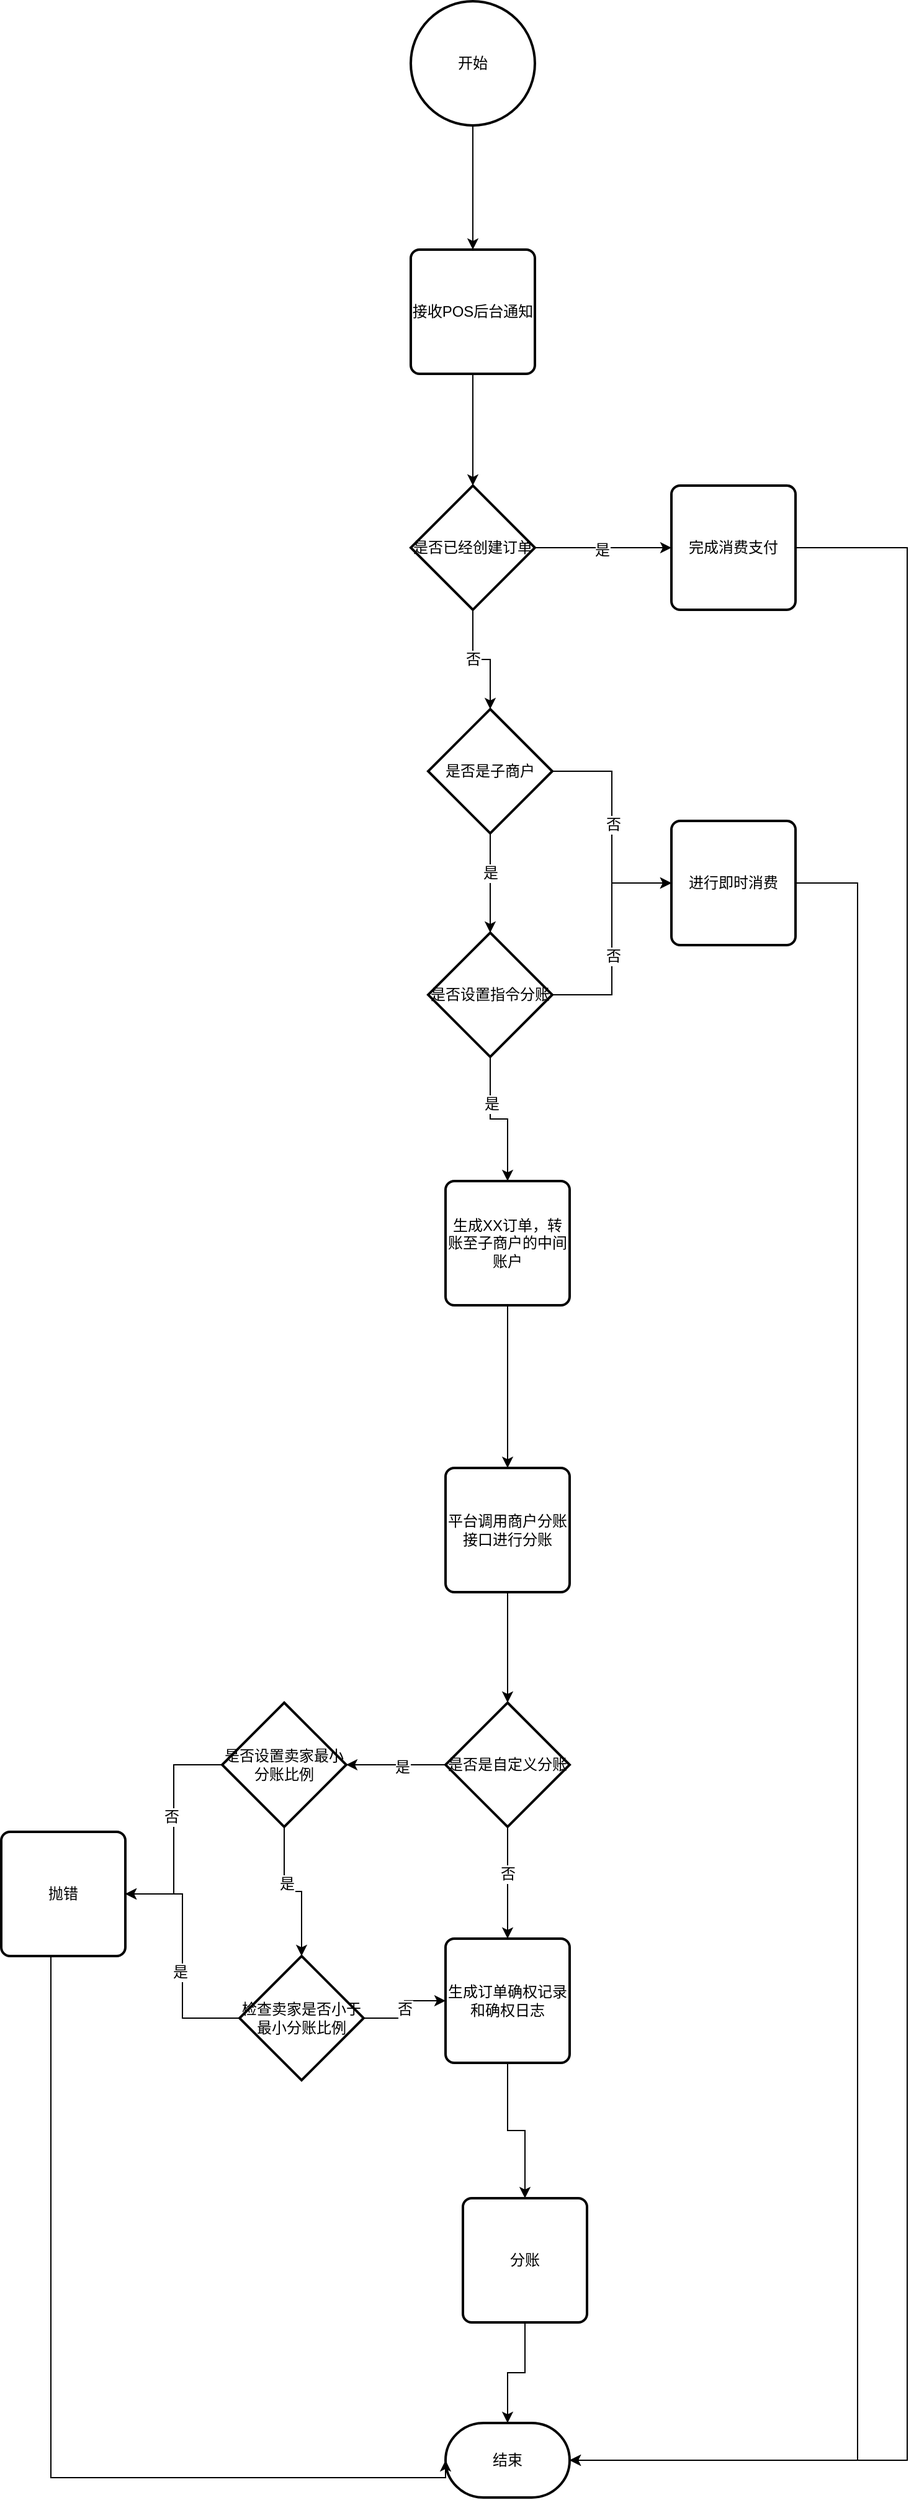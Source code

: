 <mxfile version="11.3.0" type="github" pages="2"><diagram id="bmqmp_pYzf0cV4af58_C" name="Page-1"><mxGraphModel dx="1172" dy="1769" grid="1" gridSize="10" guides="1" tooltips="1" connect="1" arrows="1" fold="1" page="1" pageScale="1" pageWidth="827" pageHeight="1169" math="0" shadow="0"><root><mxCell id="0"/><mxCell id="1" parent="0"/><mxCell id="V3aKViOMNTHxK26wibIm-5" style="edgeStyle=orthogonalEdgeStyle;rounded=0;orthogonalLoop=1;jettySize=auto;html=1;entryX=0.5;entryY=0;entryDx=0;entryDy=0;entryPerimeter=0;" edge="1" parent="1" source="V3aKViOMNTHxK26wibIm-2" target="V3aKViOMNTHxK26wibIm-4"><mxGeometry relative="1" as="geometry"/></mxCell><mxCell id="V3aKViOMNTHxK26wibIm-2" value="接收POS后台通知" style="rounded=1;whiteSpace=wrap;html=1;absoluteArcSize=1;arcSize=14;strokeWidth=2;" vertex="1" parent="1"><mxGeometry x="630" y="150" width="100" height="100" as="geometry"/></mxCell><mxCell id="V3aKViOMNTHxK26wibIm-7" style="edgeStyle=orthogonalEdgeStyle;rounded=0;orthogonalLoop=1;jettySize=auto;html=1;entryX=0;entryY=0.5;entryDx=0;entryDy=0;" edge="1" parent="1" source="V3aKViOMNTHxK26wibIm-4" target="V3aKViOMNTHxK26wibIm-6"><mxGeometry relative="1" as="geometry"/></mxCell><mxCell id="V3aKViOMNTHxK26wibIm-8" value="是" style="text;html=1;resizable=0;points=[];align=center;verticalAlign=middle;labelBackgroundColor=#ffffff;" vertex="1" connectable="0" parent="V3aKViOMNTHxK26wibIm-7"><mxGeometry x="-0.021" y="-2" relative="1" as="geometry"><mxPoint as="offset"/></mxGeometry></mxCell><mxCell id="V3aKViOMNTHxK26wibIm-10" value="" style="edgeStyle=orthogonalEdgeStyle;rounded=0;orthogonalLoop=1;jettySize=auto;html=1;" edge="1" parent="1" source="V3aKViOMNTHxK26wibIm-4" target="V3aKViOMNTHxK26wibIm-9"><mxGeometry relative="1" as="geometry"/></mxCell><mxCell id="V3aKViOMNTHxK26wibIm-11" value="否" style="text;html=1;resizable=0;points=[];align=center;verticalAlign=middle;labelBackgroundColor=#ffffff;" vertex="1" connectable="0" parent="V3aKViOMNTHxK26wibIm-10"><mxGeometry x="-0.151" relative="1" as="geometry"><mxPoint as="offset"/></mxGeometry></mxCell><mxCell id="V3aKViOMNTHxK26wibIm-4" value="是否已经创建订单" style="strokeWidth=2;html=1;shape=mxgraph.flowchart.decision;whiteSpace=wrap;" vertex="1" parent="1"><mxGeometry x="630" y="340" width="100" height="100" as="geometry"/></mxCell><mxCell id="V3aKViOMNTHxK26wibIm-13" style="edgeStyle=orthogonalEdgeStyle;rounded=0;orthogonalLoop=1;jettySize=auto;html=1;entryX=0;entryY=0.5;entryDx=0;entryDy=0;" edge="1" parent="1" source="V3aKViOMNTHxK26wibIm-9" target="V3aKViOMNTHxK26wibIm-12"><mxGeometry relative="1" as="geometry"/></mxCell><mxCell id="V3aKViOMNTHxK26wibIm-14" value="否" style="text;html=1;resizable=0;points=[];align=center;verticalAlign=middle;labelBackgroundColor=#ffffff;" vertex="1" connectable="0" parent="V3aKViOMNTHxK26wibIm-13"><mxGeometry x="-0.021" y="1" relative="1" as="geometry"><mxPoint as="offset"/></mxGeometry></mxCell><mxCell id="V3aKViOMNTHxK26wibIm-40" value="" style="edgeStyle=orthogonalEdgeStyle;rounded=0;orthogonalLoop=1;jettySize=auto;html=1;" edge="1" parent="1" source="V3aKViOMNTHxK26wibIm-9" target="V3aKViOMNTHxK26wibIm-39"><mxGeometry relative="1" as="geometry"/></mxCell><mxCell id="V3aKViOMNTHxK26wibIm-47" value="是" style="text;html=1;resizable=0;points=[];align=center;verticalAlign=middle;labelBackgroundColor=#ffffff;" vertex="1" connectable="0" parent="V3aKViOMNTHxK26wibIm-40"><mxGeometry x="-0.2" relative="1" as="geometry"><mxPoint as="offset"/></mxGeometry></mxCell><mxCell id="V3aKViOMNTHxK26wibIm-9" value="是否是子商户" style="strokeWidth=2;html=1;shape=mxgraph.flowchart.decision;whiteSpace=wrap;" vertex="1" parent="1"><mxGeometry x="644" y="520" width="100" height="100" as="geometry"/></mxCell><mxCell id="V3aKViOMNTHxK26wibIm-42" value="" style="edgeStyle=orthogonalEdgeStyle;rounded=0;orthogonalLoop=1;jettySize=auto;html=1;entryX=0;entryY=0.5;entryDx=0;entryDy=0;" edge="1" parent="1" source="V3aKViOMNTHxK26wibIm-39" target="V3aKViOMNTHxK26wibIm-12"><mxGeometry relative="1" as="geometry"><mxPoint x="824" y="750" as="targetPoint"/></mxGeometry></mxCell><mxCell id="V3aKViOMNTHxK26wibIm-43" value="否" style="text;html=1;resizable=0;points=[];align=center;verticalAlign=middle;labelBackgroundColor=#ffffff;" vertex="1" connectable="0" parent="V3aKViOMNTHxK26wibIm-42"><mxGeometry x="-0.15" y="-1" relative="1" as="geometry"><mxPoint as="offset"/></mxGeometry></mxCell><mxCell id="V3aKViOMNTHxK26wibIm-44" style="edgeStyle=orthogonalEdgeStyle;rounded=0;orthogonalLoop=1;jettySize=auto;html=1;entryX=0.5;entryY=0;entryDx=0;entryDy=0;" edge="1" parent="1" source="V3aKViOMNTHxK26wibIm-39" target="V3aKViOMNTHxK26wibIm-16"><mxGeometry relative="1" as="geometry"/></mxCell><mxCell id="V3aKViOMNTHxK26wibIm-48" value="是" style="text;html=1;resizable=0;points=[];align=center;verticalAlign=middle;labelBackgroundColor=#ffffff;" vertex="1" connectable="0" parent="V3aKViOMNTHxK26wibIm-44"><mxGeometry x="-0.333" y="1" relative="1" as="geometry"><mxPoint as="offset"/></mxGeometry></mxCell><mxCell id="V3aKViOMNTHxK26wibIm-39" value="是否设置指令分账" style="strokeWidth=2;html=1;shape=mxgraph.flowchart.decision;whiteSpace=wrap;" vertex="1" parent="1"><mxGeometry x="644" y="700" width="100" height="100" as="geometry"/></mxCell><mxCell id="V3aKViOMNTHxK26wibIm-24" style="edgeStyle=orthogonalEdgeStyle;rounded=0;orthogonalLoop=1;jettySize=auto;html=1;entryX=1;entryY=0.5;entryDx=0;entryDy=0;entryPerimeter=0;exitX=1;exitY=0.5;exitDx=0;exitDy=0;" edge="1" parent="1" source="V3aKViOMNTHxK26wibIm-6" target="V3aKViOMNTHxK26wibIm-22"><mxGeometry relative="1" as="geometry"><Array as="points"><mxPoint x="954" y="390"/><mxPoint x="1030" y="390"/><mxPoint x="1030" y="1930"/></Array></mxGeometry></mxCell><mxCell id="V3aKViOMNTHxK26wibIm-6" value="完成消费支付" style="rounded=1;whiteSpace=wrap;html=1;absoluteArcSize=1;arcSize=14;strokeWidth=2;" vertex="1" parent="1"><mxGeometry x="840" y="340" width="100" height="100" as="geometry"/></mxCell><mxCell id="V3aKViOMNTHxK26wibIm-25" style="edgeStyle=orthogonalEdgeStyle;rounded=0;orthogonalLoop=1;jettySize=auto;html=1;entryX=1;entryY=0.5;entryDx=0;entryDy=0;entryPerimeter=0;exitX=1;exitY=0.5;exitDx=0;exitDy=0;" edge="1" parent="1" source="V3aKViOMNTHxK26wibIm-12" target="V3aKViOMNTHxK26wibIm-22"><mxGeometry relative="1" as="geometry"><Array as="points"><mxPoint x="954" y="660"/><mxPoint x="990" y="660"/><mxPoint x="990" y="1930"/></Array></mxGeometry></mxCell><mxCell id="V3aKViOMNTHxK26wibIm-12" value="进行即时消费" style="rounded=1;whiteSpace=wrap;html=1;absoluteArcSize=1;arcSize=14;strokeWidth=2;" vertex="1" parent="1"><mxGeometry x="840" y="610" width="100" height="100" as="geometry"/></mxCell><mxCell id="V3aKViOMNTHxK26wibIm-20" value="" style="edgeStyle=orthogonalEdgeStyle;rounded=0;orthogonalLoop=1;jettySize=auto;html=1;" edge="1" parent="1" source="V3aKViOMNTHxK26wibIm-16" target="V3aKViOMNTHxK26wibIm-19"><mxGeometry relative="1" as="geometry"/></mxCell><mxCell id="V3aKViOMNTHxK26wibIm-16" value="生成XX订单，转账至子商户的中间账户" style="rounded=1;whiteSpace=wrap;html=1;absoluteArcSize=1;arcSize=14;strokeWidth=2;" vertex="1" parent="1"><mxGeometry x="658" y="900" width="100" height="100" as="geometry"/></mxCell><mxCell id="V3aKViOMNTHxK26wibIm-53" style="edgeStyle=orthogonalEdgeStyle;rounded=0;orthogonalLoop=1;jettySize=auto;html=1;" edge="1" parent="1" source="V3aKViOMNTHxK26wibIm-19" target="V3aKViOMNTHxK26wibIm-51"><mxGeometry relative="1" as="geometry"/></mxCell><mxCell id="V3aKViOMNTHxK26wibIm-19" value="平台调用商户分账接口进行分账" style="rounded=1;whiteSpace=wrap;html=1;absoluteArcSize=1;arcSize=14;strokeWidth=2;" vertex="1" parent="1"><mxGeometry x="658" y="1131" width="100" height="100" as="geometry"/></mxCell><mxCell id="V3aKViOMNTHxK26wibIm-22" value="结束" style="strokeWidth=2;html=1;shape=mxgraph.flowchart.terminator;whiteSpace=wrap;" vertex="1" parent="1"><mxGeometry x="658" y="1900" width="100" height="60" as="geometry"/></mxCell><mxCell id="V3aKViOMNTHxK26wibIm-46" style="edgeStyle=orthogonalEdgeStyle;rounded=0;orthogonalLoop=1;jettySize=auto;html=1;entryX=0.5;entryY=0;entryDx=0;entryDy=0;" edge="1" parent="1" source="V3aKViOMNTHxK26wibIm-45" target="V3aKViOMNTHxK26wibIm-2"><mxGeometry relative="1" as="geometry"/></mxCell><mxCell id="V3aKViOMNTHxK26wibIm-45" value="开始" style="strokeWidth=2;html=1;shape=mxgraph.flowchart.start_2;whiteSpace=wrap;" vertex="1" parent="1"><mxGeometry x="630" y="-50" width="100" height="100" as="geometry"/></mxCell><mxCell id="V3aKViOMNTHxK26wibIm-55" value="" style="edgeStyle=orthogonalEdgeStyle;rounded=0;orthogonalLoop=1;jettySize=auto;html=1;" edge="1" parent="1" source="V3aKViOMNTHxK26wibIm-51" target="V3aKViOMNTHxK26wibIm-54"><mxGeometry relative="1" as="geometry"/></mxCell><mxCell id="V3aKViOMNTHxK26wibIm-56" value="是" style="text;html=1;resizable=0;points=[];align=center;verticalAlign=middle;labelBackgroundColor=#ffffff;" vertex="1" connectable="0" parent="V3aKViOMNTHxK26wibIm-55"><mxGeometry x="-0.125" y="2" relative="1" as="geometry"><mxPoint as="offset"/></mxGeometry></mxCell><mxCell id="V3aKViOMNTHxK26wibIm-58" style="edgeStyle=orthogonalEdgeStyle;rounded=0;orthogonalLoop=1;jettySize=auto;html=1;" edge="1" parent="1" source="V3aKViOMNTHxK26wibIm-51" target="V3aKViOMNTHxK26wibIm-57"><mxGeometry relative="1" as="geometry"/></mxCell><mxCell id="V3aKViOMNTHxK26wibIm-59" value="否" style="text;html=1;resizable=0;points=[];align=center;verticalAlign=middle;labelBackgroundColor=#ffffff;" vertex="1" connectable="0" parent="V3aKViOMNTHxK26wibIm-58"><mxGeometry x="-0.156" relative="1" as="geometry"><mxPoint as="offset"/></mxGeometry></mxCell><mxCell id="V3aKViOMNTHxK26wibIm-51" value="是否是自定义分账" style="strokeWidth=2;html=1;shape=mxgraph.flowchart.decision;whiteSpace=wrap;" vertex="1" parent="1"><mxGeometry x="658" y="1320" width="100" height="100" as="geometry"/></mxCell><mxCell id="V3aKViOMNTHxK26wibIm-64" value="" style="edgeStyle=orthogonalEdgeStyle;rounded=0;orthogonalLoop=1;jettySize=auto;html=1;entryX=1;entryY=0.5;entryDx=0;entryDy=0;" edge="1" parent="1" source="V3aKViOMNTHxK26wibIm-54" target="V3aKViOMNTHxK26wibIm-65"><mxGeometry relative="1" as="geometry"><mxPoint x="398" y="1384" as="targetPoint"/></mxGeometry></mxCell><mxCell id="V3aKViOMNTHxK26wibIm-76" value="否" style="text;html=1;resizable=0;points=[];align=center;verticalAlign=middle;labelBackgroundColor=#ffffff;" vertex="1" connectable="0" parent="V3aKViOMNTHxK26wibIm-64"><mxGeometry x="-0.11" y="-2" relative="1" as="geometry"><mxPoint as="offset"/></mxGeometry></mxCell><mxCell id="V3aKViOMNTHxK26wibIm-70" value="" style="edgeStyle=orthogonalEdgeStyle;rounded=0;orthogonalLoop=1;jettySize=auto;html=1;" edge="1" parent="1" source="V3aKViOMNTHxK26wibIm-54" target="V3aKViOMNTHxK26wibIm-69"><mxGeometry relative="1" as="geometry"/></mxCell><mxCell id="V3aKViOMNTHxK26wibIm-75" value="是" style="text;html=1;resizable=0;points=[];align=center;verticalAlign=middle;labelBackgroundColor=#ffffff;" vertex="1" connectable="0" parent="V3aKViOMNTHxK26wibIm-70"><mxGeometry x="-0.222" y="2" relative="1" as="geometry"><mxPoint as="offset"/></mxGeometry></mxCell><mxCell id="V3aKViOMNTHxK26wibIm-54" value="是否设置卖家最小分账比例" style="strokeWidth=2;html=1;shape=mxgraph.flowchart.decision;whiteSpace=wrap;" vertex="1" parent="1"><mxGeometry x="478" y="1320" width="100" height="100" as="geometry"/></mxCell><mxCell id="V3aKViOMNTHxK26wibIm-71" style="edgeStyle=orthogonalEdgeStyle;rounded=0;orthogonalLoop=1;jettySize=auto;html=1;entryX=0;entryY=0.5;entryDx=0;entryDy=0;" edge="1" parent="1" source="V3aKViOMNTHxK26wibIm-69" target="V3aKViOMNTHxK26wibIm-57"><mxGeometry relative="1" as="geometry"/></mxCell><mxCell id="V3aKViOMNTHxK26wibIm-72" value="否" style="text;html=1;resizable=0;points=[];align=center;verticalAlign=middle;labelBackgroundColor=#ffffff;" vertex="1" connectable="0" parent="V3aKViOMNTHxK26wibIm-71"><mxGeometry relative="1" as="geometry"><mxPoint as="offset"/></mxGeometry></mxCell><mxCell id="V3aKViOMNTHxK26wibIm-73" style="edgeStyle=orthogonalEdgeStyle;rounded=0;orthogonalLoop=1;jettySize=auto;html=1;entryX=1;entryY=0.5;entryDx=0;entryDy=0;" edge="1" parent="1" source="V3aKViOMNTHxK26wibIm-69" target="V3aKViOMNTHxK26wibIm-65"><mxGeometry relative="1" as="geometry"/></mxCell><mxCell id="V3aKViOMNTHxK26wibIm-74" value="是" style="text;html=1;resizable=0;points=[];align=center;verticalAlign=middle;labelBackgroundColor=#ffffff;" vertex="1" connectable="0" parent="V3aKViOMNTHxK26wibIm-73"><mxGeometry x="-0.135" y="2" relative="1" as="geometry"><mxPoint as="offset"/></mxGeometry></mxCell><mxCell id="V3aKViOMNTHxK26wibIm-69" value="检查卖家是否小于最小分账比例" style="strokeWidth=2;html=1;shape=mxgraph.flowchart.decision;whiteSpace=wrap;" vertex="1" parent="1"><mxGeometry x="492" y="1524" width="100" height="100" as="geometry"/></mxCell><mxCell id="V3aKViOMNTHxK26wibIm-61" value="" style="edgeStyle=orthogonalEdgeStyle;rounded=0;orthogonalLoop=1;jettySize=auto;html=1;" edge="1" parent="1" source="V3aKViOMNTHxK26wibIm-57" target="V3aKViOMNTHxK26wibIm-60"><mxGeometry relative="1" as="geometry"/></mxCell><mxCell id="V3aKViOMNTHxK26wibIm-57" value="生成订单确权记录和确权日志" style="rounded=1;whiteSpace=wrap;html=1;absoluteArcSize=1;arcSize=14;strokeWidth=2;" vertex="1" parent="1"><mxGeometry x="658" y="1510" width="100" height="100" as="geometry"/></mxCell><mxCell id="V3aKViOMNTHxK26wibIm-62" style="edgeStyle=orthogonalEdgeStyle;rounded=0;orthogonalLoop=1;jettySize=auto;html=1;" edge="1" parent="1" source="V3aKViOMNTHxK26wibIm-60" target="V3aKViOMNTHxK26wibIm-22"><mxGeometry relative="1" as="geometry"/></mxCell><mxCell id="V3aKViOMNTHxK26wibIm-60" value="分账" style="rounded=1;whiteSpace=wrap;html=1;absoluteArcSize=1;arcSize=14;strokeWidth=2;" vertex="1" parent="1"><mxGeometry x="672" y="1719" width="100" height="100" as="geometry"/></mxCell><mxCell id="V3aKViOMNTHxK26wibIm-66" style="edgeStyle=orthogonalEdgeStyle;rounded=0;orthogonalLoop=1;jettySize=auto;html=1;entryX=0;entryY=0.5;entryDx=0;entryDy=0;entryPerimeter=0;" edge="1" parent="1" source="V3aKViOMNTHxK26wibIm-65" target="V3aKViOMNTHxK26wibIm-22"><mxGeometry relative="1" as="geometry"><Array as="points"><mxPoint x="340" y="1944"/></Array></mxGeometry></mxCell><mxCell id="V3aKViOMNTHxK26wibIm-65" value="抛错" style="rounded=1;whiteSpace=wrap;html=1;absoluteArcSize=1;arcSize=14;strokeWidth=2;" vertex="1" parent="1"><mxGeometry x="300" y="1424" width="100" height="100" as="geometry"/></mxCell></root></mxGraphModel></diagram><diagram id="SkTphglHhAe-d4FNjYmB" name="Page-2"><mxGraphModel dx="2013" dy="614" grid="1" gridSize="10" guides="1" tooltips="1" connect="1" arrows="1" fold="1" page="1" pageScale="1" pageWidth="827" pageHeight="1169" math="0" shadow="0"><root><mxCell id="3LnEUzCjZuOp0QOJ6qgH-0"/><mxCell id="3LnEUzCjZuOp0QOJ6qgH-1" parent="3LnEUzCjZuOp0QOJ6qgH-0"/><mxCell id="3LnEUzCjZuOp0QOJ6qgH-5" value="用户" style="shape=umlLifeline;perimeter=lifelinePerimeter;whiteSpace=wrap;html=1;container=1;collapsible=0;recursiveResize=0;outlineConnect=0;" vertex="1" parent="3LnEUzCjZuOp0QOJ6qgH-1"><mxGeometry x="-80" y="70" width="100" height="300" as="geometry"/></mxCell><mxCell id="3LnEUzCjZuOp0QOJ6qgH-9" value="" style="html=1;points=[];perimeter=orthogonalPerimeter;" vertex="1" parent="3LnEUzCjZuOp0QOJ6qgH-5"><mxGeometry x="45" y="70" width="10" height="80" as="geometry"/></mxCell><mxCell id="3LnEUzCjZuOp0QOJ6qgH-6" value="POS" style="shape=umlLifeline;perimeter=lifelinePerimeter;whiteSpace=wrap;html=1;container=1;collapsible=0;recursiveResize=0;outlineConnect=0;" vertex="1" parent="3LnEUzCjZuOp0QOJ6qgH-1"><mxGeometry x="380" y="70" width="100" height="300" as="geometry"/></mxCell><mxCell id="3LnEUzCjZuOp0QOJ6qgH-10" value="" style="html=1;points=[];perimeter=orthogonalPerimeter;" vertex="1" parent="3LnEUzCjZuOp0QOJ6qgH-6"><mxGeometry x="45" y="70" width="10" height="170" as="geometry"/></mxCell><mxCell id="3LnEUzCjZuOp0QOJ6qgH-7" value="存管系统" style="shape=umlLifeline;perimeter=lifelinePerimeter;whiteSpace=wrap;html=1;container=1;collapsible=0;recursiveResize=0;outlineConnect=0;" vertex="1" parent="3LnEUzCjZuOp0QOJ6qgH-1"><mxGeometry x="600" y="70" width="100" height="630" as="geometry"/></mxCell><mxCell id="3LnEUzCjZuOp0QOJ6qgH-16" value="" style="html=1;points=[];perimeter=orthogonalPerimeter;" vertex="1" parent="3LnEUzCjZuOp0QOJ6qgH-7"><mxGeometry x="45" y="173" width="10" height="69" as="geometry"/></mxCell><mxCell id="3LnEUzCjZuOp0QOJ6qgH-21" value="" style="html=1;points=[];perimeter=orthogonalPerimeter;" vertex="1" parent="3LnEUzCjZuOp0QOJ6qgH-7"><mxGeometry x="45" y="360" width="10" height="80" as="geometry"/></mxCell><mxCell id="3LnEUzCjZuOp0QOJ6qgH-8" value="平台" style="shape=umlLifeline;perimeter=lifelinePerimeter;whiteSpace=wrap;html=1;container=1;collapsible=0;recursiveResize=0;outlineConnect=0;" vertex="1" parent="3LnEUzCjZuOp0QOJ6qgH-1"><mxGeometry x="150" y="70" width="100" height="610" as="geometry"/></mxCell><mxCell id="3LnEUzCjZuOp0QOJ6qgH-19" value="" style="html=1;points=[];perimeter=orthogonalPerimeter;" vertex="1" parent="3LnEUzCjZuOp0QOJ6qgH-8"><mxGeometry x="45" y="360" width="10" height="80" as="geometry"/></mxCell><mxCell id="3LnEUzCjZuOp0QOJ6qgH-11" value="支付" style="html=1;verticalAlign=bottom;endArrow=block;entryX=0;entryY=0;exitX=0.9;exitY=0.013;exitDx=0;exitDy=0;exitPerimeter=0;" edge="1" target="3LnEUzCjZuOp0QOJ6qgH-10" parent="3LnEUzCjZuOp0QOJ6qgH-1" source="3LnEUzCjZuOp0QOJ6qgH-9"><mxGeometry relative="1" as="geometry"><mxPoint x="355" y="140" as="sourcePoint"/></mxGeometry></mxCell><mxCell id="3LnEUzCjZuOp0QOJ6qgH-12" value="支付结果" style="html=1;verticalAlign=bottom;endArrow=open;dashed=1;endSize=8;" edge="1" source="3LnEUzCjZuOp0QOJ6qgH-10" parent="3LnEUzCjZuOp0QOJ6qgH-1"><mxGeometry relative="1" as="geometry"><mxPoint x="-24" y="216" as="targetPoint"/></mxGeometry></mxCell><mxCell id="3LnEUzCjZuOp0QOJ6qgH-17" value="支付通知" style="html=1;verticalAlign=bottom;endArrow=block;entryX=0.5;entryY=0;exitX=0.9;exitY=0.013;exitDx=0;exitDy=0;exitPerimeter=0;entryDx=0;entryDy=0;entryPerimeter=0;" edge="1" parent="3LnEUzCjZuOp0QOJ6qgH-1" target="3LnEUzCjZuOp0QOJ6qgH-16"><mxGeometry relative="1" as="geometry"><mxPoint x="435" y="241.04" as="sourcePoint"/><mxPoint x="886" y="240" as="targetPoint"/></mxGeometry></mxCell><mxCell id="3LnEUzCjZuOp0QOJ6qgH-18" value="同步返回" style="html=1;verticalAlign=bottom;endArrow=open;dashed=1;endSize=8;" edge="1" parent="3LnEUzCjZuOp0QOJ6qgH-1"><mxGeometry relative="1" as="geometry"><mxPoint x="436" y="310" as="targetPoint"/><mxPoint x="645" y="310.5" as="sourcePoint"/></mxGeometry></mxCell><mxCell id="3LnEUzCjZuOp0QOJ6qgH-22" value="商户分账" style="html=1;verticalAlign=bottom;endArrow=block;exitX=0.9;exitY=0.013;exitDx=0;exitDy=0;exitPerimeter=0;entryX=-0.1;entryY=0.038;entryDx=0;entryDy=0;entryPerimeter=0;" edge="1" parent="3LnEUzCjZuOp0QOJ6qgH-1" target="3LnEUzCjZuOp0QOJ6qgH-21"><mxGeometry relative="1" as="geometry"><mxPoint x="204" y="431.04" as="sourcePoint"/><mxPoint x="640" y="430" as="targetPoint"/></mxGeometry></mxCell><mxCell id="3LnEUzCjZuOp0QOJ6qgH-23" value="分账结果同步返回" style="html=1;verticalAlign=bottom;endArrow=open;dashed=1;endSize=8;" edge="1" parent="3LnEUzCjZuOp0QOJ6qgH-1" target="3LnEUzCjZuOp0QOJ6qgH-19"><mxGeometry relative="1" as="geometry"><mxPoint x="436" y="490" as="targetPoint"/><mxPoint x="645" y="490.5" as="sourcePoint"/></mxGeometry></mxCell><mxCell id="3LnEUzCjZuOp0QOJ6qgH-24" value="分账结果异步返回" style="html=1;verticalAlign=bottom;endArrow=open;dashed=1;endSize=8;exitX=0.1;exitY=0.988;exitDx=0;exitDy=0;exitPerimeter=0;entryX=1;entryY=0.975;entryDx=0;entryDy=0;entryPerimeter=0;" edge="1" parent="3LnEUzCjZuOp0QOJ6qgH-1" source="3LnEUzCjZuOp0QOJ6qgH-21" target="3LnEUzCjZuOp0QOJ6qgH-19"><mxGeometry relative="1" as="geometry"><mxPoint x="215" y="500.5" as="targetPoint"/><mxPoint x="655" y="500.5" as="sourcePoint"/></mxGeometry></mxCell></root></mxGraphModel></diagram></mxfile>